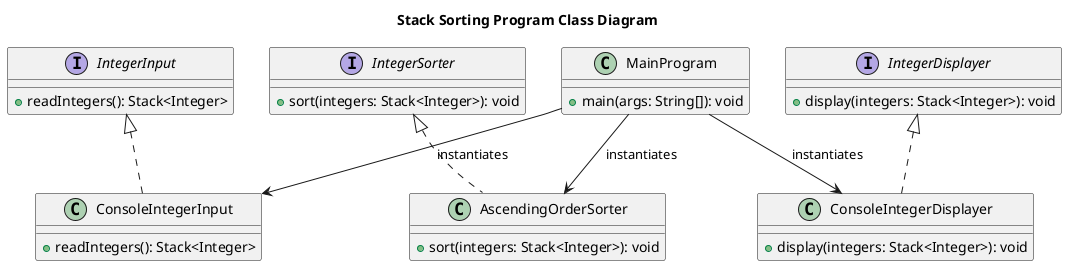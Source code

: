@startuml
title Stack Sorting Program Class Diagram

interface IntegerInput {
    + readIntegers(): Stack<Integer>
}

interface IntegerSorter {
    + sort(integers: Stack<Integer>): void
}

interface IntegerDisplayer {
    + display(integers: Stack<Integer>): void
}

class ConsoleIntegerInput implements IntegerInput {
    + readIntegers(): Stack<Integer>
}

class AscendingOrderSorter implements IntegerSorter {
    + sort(integers: Stack<Integer>): void
}

class ConsoleIntegerDisplayer implements IntegerDisplayer {
    + display(integers: Stack<Integer>): void
}

class MainProgram {
    + main(args: String[]): void
}

MainProgram --> ConsoleIntegerInput : instantiates
MainProgram --> AscendingOrderSorter : instantiates
MainProgram --> ConsoleIntegerDisplayer : instantiates

@enduml